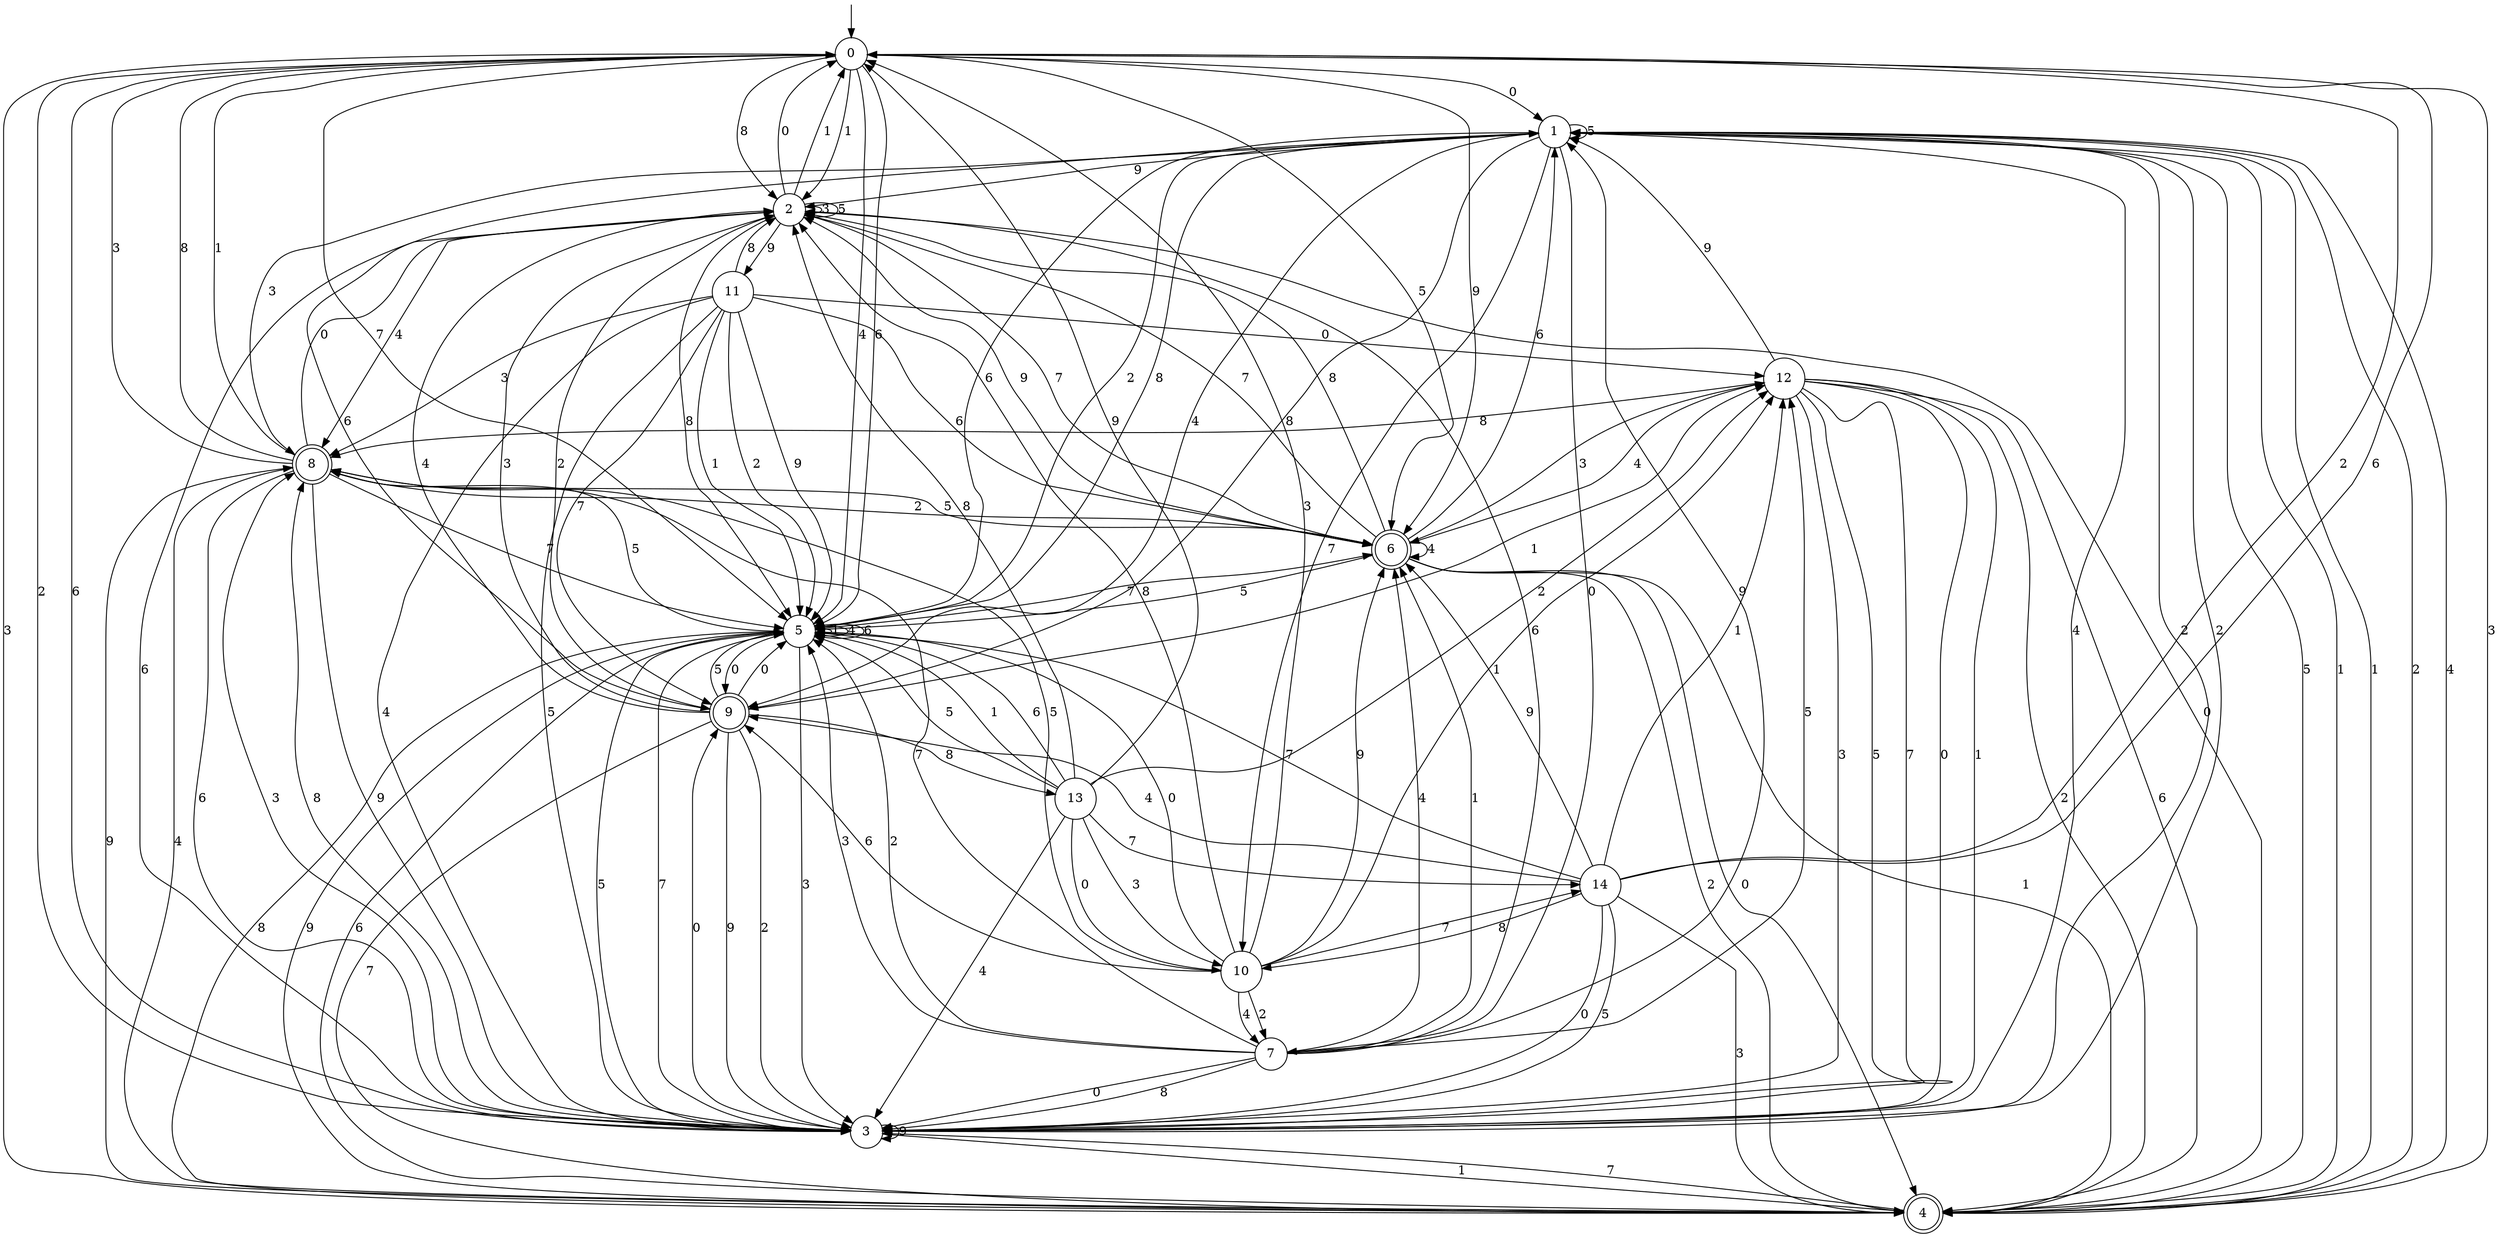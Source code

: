 digraph g {

	s0 [shape="circle" label="0"];
	s1 [shape="circle" label="1"];
	s2 [shape="circle" label="2"];
	s3 [shape="circle" label="3"];
	s4 [shape="doublecircle" label="4"];
	s5 [shape="circle" label="5"];
	s6 [shape="doublecircle" label="6"];
	s7 [shape="circle" label="7"];
	s8 [shape="doublecircle" label="8"];
	s9 [shape="doublecircle" label="9"];
	s10 [shape="circle" label="10"];
	s11 [shape="circle" label="11"];
	s12 [shape="circle" label="12"];
	s13 [shape="circle" label="13"];
	s14 [shape="circle" label="14"];
	s0 -> s1 [label="0"];
	s0 -> s2 [label="1"];
	s0 -> s3 [label="2"];
	s0 -> s4 [label="3"];
	s0 -> s5 [label="4"];
	s0 -> s6 [label="5"];
	s0 -> s5 [label="6"];
	s0 -> s5 [label="7"];
	s0 -> s2 [label="8"];
	s0 -> s6 [label="9"];
	s1 -> s7 [label="0"];
	s1 -> s4 [label="1"];
	s1 -> s3 [label="2"];
	s1 -> s8 [label="3"];
	s1 -> s9 [label="4"];
	s1 -> s1 [label="5"];
	s1 -> s5 [label="6"];
	s1 -> s10 [label="7"];
	s1 -> s9 [label="8"];
	s1 -> s2 [label="9"];
	s2 -> s0 [label="0"];
	s2 -> s0 [label="1"];
	s2 -> s9 [label="2"];
	s2 -> s2 [label="3"];
	s2 -> s8 [label="4"];
	s2 -> s2 [label="5"];
	s2 -> s3 [label="6"];
	s2 -> s6 [label="7"];
	s2 -> s5 [label="8"];
	s2 -> s11 [label="9"];
	s3 -> s9 [label="0"];
	s3 -> s4 [label="1"];
	s3 -> s1 [label="2"];
	s3 -> s8 [label="3"];
	s3 -> s1 [label="4"];
	s3 -> s5 [label="5"];
	s3 -> s0 [label="6"];
	s3 -> s5 [label="7"];
	s3 -> s8 [label="8"];
	s3 -> s3 [label="9"];
	s4 -> s2 [label="0"];
	s4 -> s1 [label="1"];
	s4 -> s1 [label="2"];
	s4 -> s0 [label="3"];
	s4 -> s1 [label="4"];
	s4 -> s1 [label="5"];
	s4 -> s5 [label="6"];
	s4 -> s3 [label="7"];
	s4 -> s5 [label="8"];
	s4 -> s8 [label="9"];
	s5 -> s9 [label="0"];
	s5 -> s5 [label="1"];
	s5 -> s1 [label="2"];
	s5 -> s3 [label="3"];
	s5 -> s5 [label="4"];
	s5 -> s8 [label="5"];
	s5 -> s5 [label="6"];
	s5 -> s6 [label="7"];
	s5 -> s1 [label="8"];
	s5 -> s4 [label="9"];
	s6 -> s4 [label="0"];
	s6 -> s4 [label="1"];
	s6 -> s4 [label="2"];
	s6 -> s12 [label="3"];
	s6 -> s6 [label="4"];
	s6 -> s5 [label="5"];
	s6 -> s1 [label="6"];
	s6 -> s2 [label="7"];
	s6 -> s2 [label="8"];
	s6 -> s2 [label="9"];
	s7 -> s3 [label="0"];
	s7 -> s6 [label="1"];
	s7 -> s5 [label="2"];
	s7 -> s5 [label="3"];
	s7 -> s6 [label="4"];
	s7 -> s12 [label="5"];
	s7 -> s2 [label="6"];
	s7 -> s8 [label="7"];
	s7 -> s3 [label="8"];
	s7 -> s1 [label="9"];
	s8 -> s2 [label="0"];
	s8 -> s0 [label="1"];
	s8 -> s6 [label="2"];
	s8 -> s0 [label="3"];
	s8 -> s4 [label="4"];
	s8 -> s6 [label="5"];
	s8 -> s3 [label="6"];
	s8 -> s5 [label="7"];
	s8 -> s0 [label="8"];
	s8 -> s3 [label="9"];
	s9 -> s5 [label="0"];
	s9 -> s12 [label="1"];
	s9 -> s3 [label="2"];
	s9 -> s2 [label="3"];
	s9 -> s2 [label="4"];
	s9 -> s5 [label="5"];
	s9 -> s1 [label="6"];
	s9 -> s4 [label="7"];
	s9 -> s13 [label="8"];
	s9 -> s3 [label="9"];
	s10 -> s5 [label="0"];
	s10 -> s12 [label="1"];
	s10 -> s7 [label="2"];
	s10 -> s0 [label="3"];
	s10 -> s7 [label="4"];
	s10 -> s8 [label="5"];
	s10 -> s9 [label="6"];
	s10 -> s14 [label="7"];
	s10 -> s2 [label="8"];
	s10 -> s6 [label="9"];
	s11 -> s12 [label="0"];
	s11 -> s5 [label="1"];
	s11 -> s5 [label="2"];
	s11 -> s8 [label="3"];
	s11 -> s3 [label="4"];
	s11 -> s3 [label="5"];
	s11 -> s6 [label="6"];
	s11 -> s9 [label="7"];
	s11 -> s2 [label="8"];
	s11 -> s5 [label="9"];
	s12 -> s3 [label="0"];
	s12 -> s3 [label="1"];
	s12 -> s4 [label="2"];
	s12 -> s3 [label="3"];
	s12 -> s6 [label="4"];
	s12 -> s3 [label="5"];
	s12 -> s4 [label="6"];
	s12 -> s3 [label="7"];
	s12 -> s8 [label="8"];
	s12 -> s1 [label="9"];
	s13 -> s10 [label="0"];
	s13 -> s5 [label="1"];
	s13 -> s12 [label="2"];
	s13 -> s10 [label="3"];
	s13 -> s3 [label="4"];
	s13 -> s5 [label="5"];
	s13 -> s5 [label="6"];
	s13 -> s14 [label="7"];
	s13 -> s2 [label="8"];
	s13 -> s0 [label="9"];
	s14 -> s3 [label="0"];
	s14 -> s12 [label="1"];
	s14 -> s0 [label="2"];
	s14 -> s4 [label="3"];
	s14 -> s9 [label="4"];
	s14 -> s3 [label="5"];
	s14 -> s0 [label="6"];
	s14 -> s5 [label="7"];
	s14 -> s10 [label="8"];
	s14 -> s6 [label="9"];

__start0 [label="" shape="none" width="0" height="0"];
__start0 -> s0;

}
